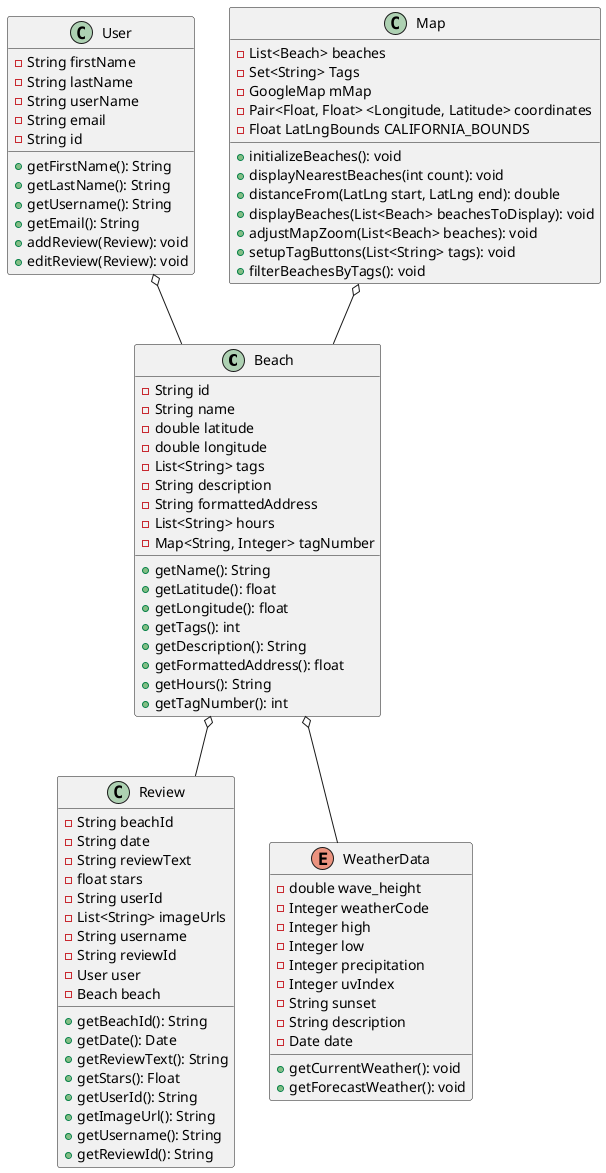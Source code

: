 @startuml
''https://plantuml.com/sequence-diagram
'


    class Beach {
        - String id
        - String name
        - double latitude
        - double longitude
        - List<String> tags
        - String description
        - String formattedAddress
        - List<String> hours
        - Map<String, Integer> tagNumber

        + getName(): String
        + getLatitude(): float
        + getLongitude(): float
        + getTags(): int
        + getDescription(): String
        + getFormattedAddress(): float
        + getHours(): String
        + getTagNumber(): int

    }

    class User {
        - String firstName
        - String lastName
        - String userName
        - String email
        - String id

        + getFirstName(): String
        + getLastName(): String
        + getUsername(): String
        + getEmail(): String
        + addReview(Review): void
        + editReview(Review): void
    }

    class Review {
        - String beachId
        - String date
        - String reviewText
        - float stars
        - String userId
        - List<String> imageUrls
        - String username
        - String reviewId
        - User user
        - Beach beach

        + getBeachId(): String
        + getDate(): Date
        + getReviewText(): String
        + getStars(): Float
        + getUserId(): String
        + getImageUrl(): String
        + getUsername(): String
        + getReviewId(): String
    }

    class Map{

        - List<Beach> beaches
        - Set<String> Tags
        - GoogleMap mMap
        - Pair<Float, Float> <Longitude, Latitude> coordinates
        - Float LatLngBounds CALIFORNIA_BOUNDS

        + initializeBeaches(): void
        + displayNearestBeaches(int count): void
        + distanceFrom(LatLng start, LatLng end): double
        + displayBeaches(List<Beach> beachesToDisplay): void
        + adjustMapZoom(List<Beach> beaches): void
        + setupTagButtons(List<String> tags): void
        + filterBeachesByTags(): void
    }

    enum WeatherData {
        - double wave_height
        - Integer weatherCode
        - Integer high
        - Integer low
        - Integer precipitation
        - Integer uvIndex
        - String sunset
        - String description
        - Date date

        + getCurrentWeather(): void
        + getForecastWeather(): void
    }



Map o-- Beach
User o-- Beach
Beach o-- WeatherData
Beach o-- Review

@enduml